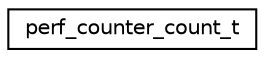 digraph "Graphical Class Hierarchy"
{
 // INTERACTIVE_SVG=YES
  edge [fontname="Helvetica",fontsize="10",labelfontname="Helvetica",labelfontsize="10"];
  node [fontname="Helvetica",fontsize="10",shape=record];
  rankdir="LR";
  Node1 [label="perf_counter_count_t",height=0.2,width=0.4,color="black", fillcolor="white", style="filled",URL="$structperf__counter__count__t.html"];
}
